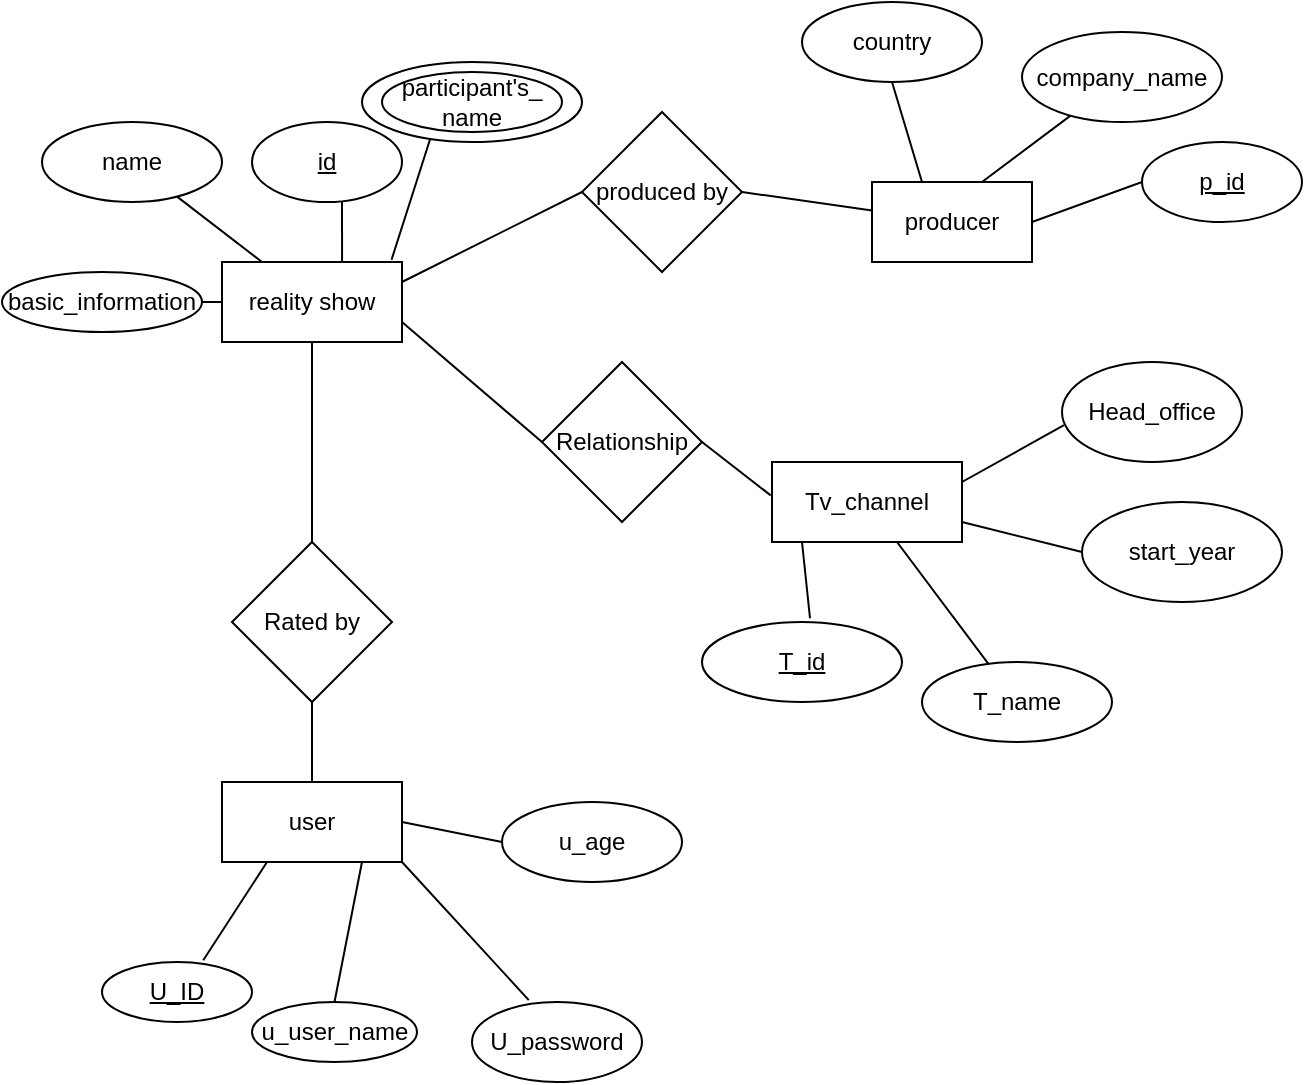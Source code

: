 <mxfile version="20.8.16" type="device"><diagram name="Page-1" id="_UmygStljBGN6HUNd3Mf"><mxGraphModel dx="1564" dy="418" grid="1" gridSize="10" guides="1" tooltips="1" connect="1" arrows="1" fold="1" page="1" pageScale="1" pageWidth="850" pageHeight="1100" math="0" shadow="0"><root><mxCell id="0"/><mxCell id="1" parent="0"/><mxCell id="nJzNm2wUZJllmKuaGoj3-1" value="reality show" style="rounded=0;whiteSpace=wrap;html=1;" vertex="1" parent="1"><mxGeometry x="100" y="220" width="90" height="40" as="geometry"/></mxCell><mxCell id="nJzNm2wUZJllmKuaGoj3-2" value="" style="endArrow=none;html=1;rounded=0;" edge="1" parent="1" target="nJzNm2wUZJllmKuaGoj3-11"><mxGeometry width="50" height="50" relative="1" as="geometry"><mxPoint x="120" y="220" as="sourcePoint"/><mxPoint x="90" y="140" as="targetPoint"/></mxGeometry></mxCell><mxCell id="nJzNm2wUZJllmKuaGoj3-3" value="" style="endArrow=none;html=1;rounded=0;exitX=0.667;exitY=0;exitDx=0;exitDy=0;exitPerimeter=0;" edge="1" parent="1" source="nJzNm2wUZJllmKuaGoj3-1"><mxGeometry width="50" height="50" relative="1" as="geometry"><mxPoint x="150" y="220" as="sourcePoint"/><mxPoint x="160" y="180" as="targetPoint"/></mxGeometry></mxCell><mxCell id="nJzNm2wUZJllmKuaGoj3-4" value="" style="endArrow=none;html=1;rounded=0;exitX=0.942;exitY=-0.029;exitDx=0;exitDy=0;exitPerimeter=0;" edge="1" parent="1" source="nJzNm2wUZJllmKuaGoj3-1"><mxGeometry width="50" height="50" relative="1" as="geometry"><mxPoint x="180" y="220" as="sourcePoint"/><mxPoint x="210" y="140" as="targetPoint"/></mxGeometry></mxCell><mxCell id="nJzNm2wUZJllmKuaGoj3-5" value="" style="endArrow=none;html=1;rounded=0;" edge="1" parent="1" source="nJzNm2wUZJllmKuaGoj3-1" target="nJzNm2wUZJllmKuaGoj3-40"><mxGeometry width="50" height="50" relative="1" as="geometry"><mxPoint x="145" y="360" as="sourcePoint"/><mxPoint x="144.66" y="260" as="targetPoint"/></mxGeometry></mxCell><mxCell id="nJzNm2wUZJllmKuaGoj3-6" value="" style="endArrow=none;html=1;rounded=0;exitX=0;exitY=0.5;exitDx=0;exitDy=0;" edge="1" parent="1" source="nJzNm2wUZJllmKuaGoj3-1" target="nJzNm2wUZJllmKuaGoj3-7"><mxGeometry width="50" height="50" relative="1" as="geometry"><mxPoint x="70" y="240" as="sourcePoint"/><mxPoint x="100" y="240" as="targetPoint"/></mxGeometry></mxCell><mxCell id="nJzNm2wUZJllmKuaGoj3-7" value="basic_information" style="ellipse;whiteSpace=wrap;html=1;" vertex="1" parent="1"><mxGeometry x="-10" y="225" width="100" height="30" as="geometry"/></mxCell><mxCell id="nJzNm2wUZJllmKuaGoj3-8" value="" style="ellipse;whiteSpace=wrap;html=1;" vertex="1" parent="1"><mxGeometry x="170" y="120" width="110" height="40" as="geometry"/></mxCell><mxCell id="nJzNm2wUZJllmKuaGoj3-10" value="&lt;u&gt;id&lt;/u&gt;" style="ellipse;whiteSpace=wrap;html=1;" vertex="1" parent="1"><mxGeometry x="115" y="150" width="75" height="40" as="geometry"/></mxCell><mxCell id="nJzNm2wUZJllmKuaGoj3-11" value="name" style="ellipse;whiteSpace=wrap;html=1;" vertex="1" parent="1"><mxGeometry x="10" y="150" width="90" height="40" as="geometry"/></mxCell><mxCell id="nJzNm2wUZJllmKuaGoj3-12" value="" style="endArrow=none;html=1;rounded=0;entryX=0;entryY=0.5;entryDx=0;entryDy=0;exitX=1;exitY=0.25;exitDx=0;exitDy=0;" edge="1" parent="1" source="nJzNm2wUZJllmKuaGoj3-1" target="nJzNm2wUZJllmKuaGoj3-13"><mxGeometry width="50" height="50" relative="1" as="geometry"><mxPoint x="190" y="240" as="sourcePoint"/><mxPoint x="290" y="200" as="targetPoint"/></mxGeometry></mxCell><mxCell id="nJzNm2wUZJllmKuaGoj3-13" value="produced by" style="rhombus;whiteSpace=wrap;html=1;" vertex="1" parent="1"><mxGeometry x="280.0" y="145" width="80" height="80" as="geometry"/></mxCell><mxCell id="nJzNm2wUZJllmKuaGoj3-14" value="" style="endArrow=none;html=1;rounded=0;exitX=1;exitY=0.5;exitDx=0;exitDy=0;" edge="1" parent="1" source="nJzNm2wUZJllmKuaGoj3-13" target="nJzNm2wUZJllmKuaGoj3-15"><mxGeometry width="50" height="50" relative="1" as="geometry"><mxPoint x="360" y="190" as="sourcePoint"/><mxPoint x="440" y="200" as="targetPoint"/></mxGeometry></mxCell><mxCell id="nJzNm2wUZJllmKuaGoj3-15" value="producer" style="rounded=0;whiteSpace=wrap;html=1;" vertex="1" parent="1"><mxGeometry x="425" y="180" width="80" height="40" as="geometry"/></mxCell><mxCell id="nJzNm2wUZJllmKuaGoj3-16" value="" style="endArrow=none;html=1;rounded=0;entryX=0.5;entryY=1;entryDx=0;entryDy=0;" edge="1" parent="1" target="nJzNm2wUZJllmKuaGoj3-20"><mxGeometry width="50" height="50" relative="1" as="geometry"><mxPoint x="450" y="180" as="sourcePoint"/><mxPoint x="460" y="100" as="targetPoint"/></mxGeometry></mxCell><mxCell id="nJzNm2wUZJllmKuaGoj3-17" value="" style="endArrow=none;html=1;rounded=0;" edge="1" parent="1" target="nJzNm2wUZJllmKuaGoj3-19"><mxGeometry width="50" height="50" relative="1" as="geometry"><mxPoint x="480" y="180" as="sourcePoint"/><mxPoint x="540" y="110" as="targetPoint"/></mxGeometry></mxCell><mxCell id="nJzNm2wUZJllmKuaGoj3-18" value="" style="endArrow=none;html=1;rounded=0;entryX=0;entryY=0.5;entryDx=0;entryDy=0;" edge="1" parent="1" target="nJzNm2wUZJllmKuaGoj3-23"><mxGeometry width="50" height="50" relative="1" as="geometry"><mxPoint x="505" y="200" as="sourcePoint"/><mxPoint x="560" y="170" as="targetPoint"/></mxGeometry></mxCell><mxCell id="nJzNm2wUZJllmKuaGoj3-19" value="company_name" style="ellipse;whiteSpace=wrap;html=1;" vertex="1" parent="1"><mxGeometry x="500" y="105" width="100" height="45" as="geometry"/></mxCell><mxCell id="nJzNm2wUZJllmKuaGoj3-20" value="country" style="ellipse;whiteSpace=wrap;html=1;" vertex="1" parent="1"><mxGeometry x="390" y="90" width="90" height="40" as="geometry"/></mxCell><mxCell id="nJzNm2wUZJllmKuaGoj3-23" value="&lt;u&gt;p_id&lt;/u&gt;" style="ellipse;whiteSpace=wrap;html=1;" vertex="1" parent="1"><mxGeometry x="560" y="160" width="80" height="40" as="geometry"/></mxCell><mxCell id="nJzNm2wUZJllmKuaGoj3-25" value="" style="endArrow=none;html=1;rounded=0;exitX=1;exitY=0.75;exitDx=0;exitDy=0;entryX=0;entryY=0.5;entryDx=0;entryDy=0;" edge="1" parent="1" source="nJzNm2wUZJllmKuaGoj3-1" target="nJzNm2wUZJllmKuaGoj3-26"><mxGeometry width="50" height="50" relative="1" as="geometry"><mxPoint x="205" y="250" as="sourcePoint"/><mxPoint x="290" y="300" as="targetPoint"/></mxGeometry></mxCell><mxCell id="nJzNm2wUZJllmKuaGoj3-26" value="Relationship" style="rhombus;whiteSpace=wrap;html=1;" vertex="1" parent="1"><mxGeometry x="260.0" y="270" width="80" height="80" as="geometry"/></mxCell><mxCell id="nJzNm2wUZJllmKuaGoj3-27" value="" style="endArrow=none;html=1;rounded=0;entryX=-0.007;entryY=0.417;entryDx=0;entryDy=0;entryPerimeter=0;" edge="1" parent="1" target="nJzNm2wUZJllmKuaGoj3-29"><mxGeometry width="50" height="50" relative="1" as="geometry"><mxPoint x="340" y="310" as="sourcePoint"/><mxPoint x="372" y="330" as="targetPoint"/></mxGeometry></mxCell><mxCell id="nJzNm2wUZJllmKuaGoj3-29" value="Tv_channel" style="rounded=0;whiteSpace=wrap;html=1;" vertex="1" parent="1"><mxGeometry x="375" y="320" width="95" height="40" as="geometry"/></mxCell><mxCell id="nJzNm2wUZJllmKuaGoj3-30" value="" style="endArrow=none;html=1;rounded=0;entryX=0.011;entryY=0.632;entryDx=0;entryDy=0;entryPerimeter=0;" edge="1" parent="1" target="nJzNm2wUZJllmKuaGoj3-34"><mxGeometry width="50" height="50" relative="1" as="geometry"><mxPoint x="470" y="330" as="sourcePoint"/><mxPoint x="520" y="300" as="targetPoint"/></mxGeometry></mxCell><mxCell id="nJzNm2wUZJllmKuaGoj3-31" value="" style="endArrow=none;html=1;rounded=0;entryX=0;entryY=0.5;entryDx=0;entryDy=0;" edge="1" parent="1" target="nJzNm2wUZJllmKuaGoj3-35"><mxGeometry width="50" height="50" relative="1" as="geometry"><mxPoint x="470" y="350" as="sourcePoint"/><mxPoint x="530" y="360" as="targetPoint"/></mxGeometry></mxCell><mxCell id="nJzNm2wUZJllmKuaGoj3-32" value="" style="endArrow=none;html=1;rounded=0;" edge="1" parent="1" source="nJzNm2wUZJllmKuaGoj3-29" target="nJzNm2wUZJllmKuaGoj3-36"><mxGeometry width="50" height="50" relative="1" as="geometry"><mxPoint x="440" y="365" as="sourcePoint"/><mxPoint x="470" y="420" as="targetPoint"/></mxGeometry></mxCell><mxCell id="nJzNm2wUZJllmKuaGoj3-34" value="Head_office" style="ellipse;whiteSpace=wrap;html=1;" vertex="1" parent="1"><mxGeometry x="520" y="270" width="90" height="50" as="geometry"/></mxCell><mxCell id="nJzNm2wUZJllmKuaGoj3-35" value="start_year" style="ellipse;whiteSpace=wrap;html=1;" vertex="1" parent="1"><mxGeometry x="530" y="340" width="100" height="50" as="geometry"/></mxCell><mxCell id="nJzNm2wUZJllmKuaGoj3-36" value="T_name" style="ellipse;whiteSpace=wrap;html=1;" vertex="1" parent="1"><mxGeometry x="450" y="420" width="95" height="40" as="geometry"/></mxCell><mxCell id="nJzNm2wUZJllmKuaGoj3-37" value="&lt;u&gt;T_id&lt;/u&gt;" style="ellipse;whiteSpace=wrap;html=1;" vertex="1" parent="1"><mxGeometry x="340" y="400" width="100" height="40" as="geometry"/></mxCell><mxCell id="nJzNm2wUZJllmKuaGoj3-39" value="" style="endArrow=none;html=1;rounded=0;exitX=0.54;exitY=-0.047;exitDx=0;exitDy=0;exitPerimeter=0;" edge="1" parent="1" source="nJzNm2wUZJllmKuaGoj3-37"><mxGeometry width="50" height="50" relative="1" as="geometry"><mxPoint x="340" y="410" as="sourcePoint"/><mxPoint x="390" y="360" as="targetPoint"/></mxGeometry></mxCell><mxCell id="nJzNm2wUZJllmKuaGoj3-40" value="Rated by" style="rhombus;whiteSpace=wrap;html=1;" vertex="1" parent="1"><mxGeometry x="105.0" y="360" width="80" height="80" as="geometry"/></mxCell><mxCell id="nJzNm2wUZJllmKuaGoj3-41" value="" style="endArrow=none;html=1;rounded=0;entryX=0.5;entryY=1;entryDx=0;entryDy=0;" edge="1" parent="1" target="nJzNm2wUZJllmKuaGoj3-40"><mxGeometry width="50" height="50" relative="1" as="geometry"><mxPoint x="145" y="490" as="sourcePoint"/><mxPoint x="150" y="440" as="targetPoint"/></mxGeometry></mxCell><mxCell id="nJzNm2wUZJllmKuaGoj3-42" value="user" style="rounded=0;whiteSpace=wrap;html=1;" vertex="1" parent="1"><mxGeometry x="100" y="480" width="90" height="40" as="geometry"/></mxCell><mxCell id="nJzNm2wUZJllmKuaGoj3-43" value="" style="endArrow=none;html=1;rounded=0;entryX=0.25;entryY=1;entryDx=0;entryDy=0;exitX=0.675;exitY=-0.028;exitDx=0;exitDy=0;exitPerimeter=0;" edge="1" parent="1" source="nJzNm2wUZJllmKuaGoj3-51" target="nJzNm2wUZJllmKuaGoj3-42"><mxGeometry width="50" height="50" relative="1" as="geometry"><mxPoint x="90" y="570" as="sourcePoint"/><mxPoint x="130" y="520" as="targetPoint"/></mxGeometry></mxCell><mxCell id="nJzNm2wUZJllmKuaGoj3-44" value="" style="endArrow=none;html=1;rounded=0;exitX=0.5;exitY=0;exitDx=0;exitDy=0;" edge="1" parent="1" source="nJzNm2wUZJllmKuaGoj3-50"><mxGeometry width="50" height="50" relative="1" as="geometry"><mxPoint x="170" y="590" as="sourcePoint"/><mxPoint x="170" y="520" as="targetPoint"/></mxGeometry></mxCell><mxCell id="nJzNm2wUZJllmKuaGoj3-45" value="" style="endArrow=none;html=1;rounded=0;entryX=1;entryY=1;entryDx=0;entryDy=0;exitX=0.334;exitY=-0.024;exitDx=0;exitDy=0;exitPerimeter=0;" edge="1" parent="1" source="nJzNm2wUZJllmKuaGoj3-49" target="nJzNm2wUZJllmKuaGoj3-42"><mxGeometry width="50" height="50" relative="1" as="geometry"><mxPoint x="260" y="600" as="sourcePoint"/><mxPoint x="370" y="480" as="targetPoint"/></mxGeometry></mxCell><mxCell id="nJzNm2wUZJllmKuaGoj3-46" value="" style="endArrow=none;html=1;rounded=0;entryX=1;entryY=0.5;entryDx=0;entryDy=0;exitX=0;exitY=0.5;exitDx=0;exitDy=0;" edge="1" parent="1" source="nJzNm2wUZJllmKuaGoj3-47" target="nJzNm2wUZJllmKuaGoj3-42"><mxGeometry width="50" height="50" relative="1" as="geometry"><mxPoint x="250" y="510" as="sourcePoint"/><mxPoint x="100" y="500" as="targetPoint"/></mxGeometry></mxCell><mxCell id="nJzNm2wUZJllmKuaGoj3-47" value="u_age" style="ellipse;whiteSpace=wrap;html=1;" vertex="1" parent="1"><mxGeometry x="240" y="490" width="90" height="40" as="geometry"/></mxCell><mxCell id="nJzNm2wUZJllmKuaGoj3-49" value="U_password" style="ellipse;whiteSpace=wrap;html=1;" vertex="1" parent="1"><mxGeometry x="225" y="590" width="85" height="40" as="geometry"/></mxCell><mxCell id="nJzNm2wUZJllmKuaGoj3-50" value="u_user_name" style="ellipse;whiteSpace=wrap;html=1;" vertex="1" parent="1"><mxGeometry x="115" y="590" width="82.5" height="30" as="geometry"/></mxCell><mxCell id="nJzNm2wUZJllmKuaGoj3-51" value="&lt;u&gt;U_ID&lt;/u&gt;" style="ellipse;whiteSpace=wrap;html=1;" vertex="1" parent="1"><mxGeometry x="40" y="570" width="75" height="30" as="geometry"/></mxCell><mxCell id="nJzNm2wUZJllmKuaGoj3-52" value="participant's_&lt;br&gt;name" style="ellipse;whiteSpace=wrap;html=1;" vertex="1" parent="1"><mxGeometry x="180" y="125" width="90" height="30" as="geometry"/></mxCell></root></mxGraphModel></diagram></mxfile>